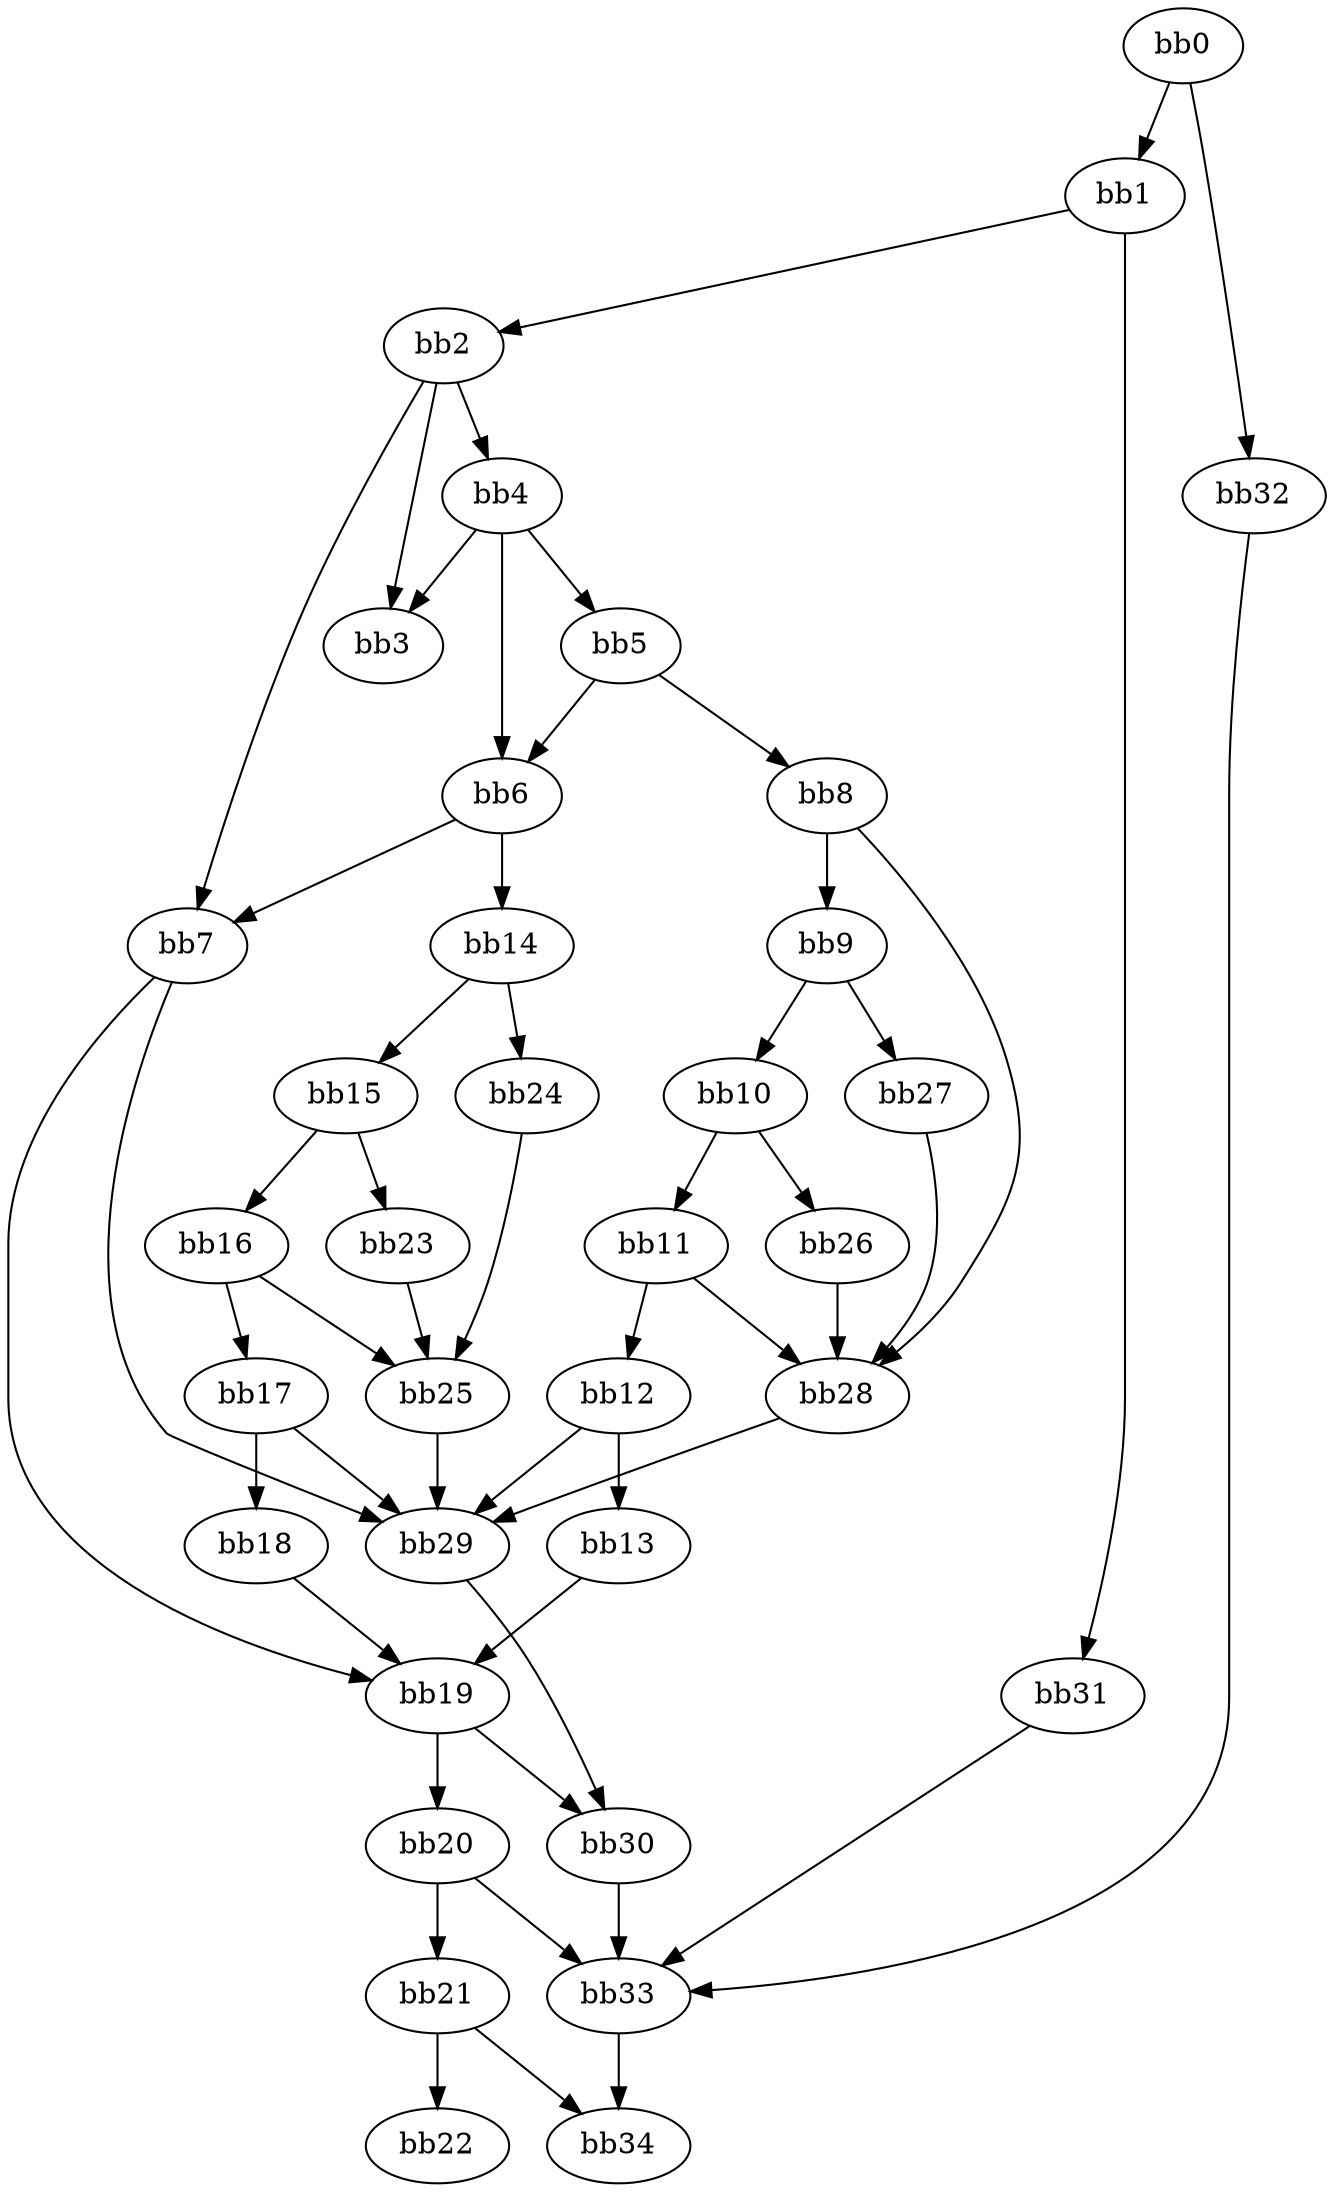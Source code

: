 digraph {
    0 [ label = "bb0\l" ]
    1 [ label = "bb1\l" ]
    2 [ label = "bb2\l" ]
    3 [ label = "bb3\l" ]
    4 [ label = "bb4\l" ]
    5 [ label = "bb5\l" ]
    6 [ label = "bb6\l" ]
    7 [ label = "bb7\l" ]
    8 [ label = "bb8\l" ]
    9 [ label = "bb9\l" ]
    10 [ label = "bb10\l" ]
    11 [ label = "bb11\l" ]
    12 [ label = "bb12\l" ]
    13 [ label = "bb13\l" ]
    14 [ label = "bb14\l" ]
    15 [ label = "bb15\l" ]
    16 [ label = "bb16\l" ]
    17 [ label = "bb17\l" ]
    18 [ label = "bb18\l" ]
    19 [ label = "bb19\l" ]
    20 [ label = "bb20\l" ]
    21 [ label = "bb21\l" ]
    22 [ label = "bb22\l" ]
    23 [ label = "bb23\l" ]
    24 [ label = "bb24\l" ]
    25 [ label = "bb25\l" ]
    26 [ label = "bb26\l" ]
    27 [ label = "bb27\l" ]
    28 [ label = "bb28\l" ]
    29 [ label = "bb29\l" ]
    30 [ label = "bb30\l" ]
    31 [ label = "bb31\l" ]
    32 [ label = "bb32\l" ]
    33 [ label = "bb33\l" ]
    34 [ label = "bb34\l" ]
    0 -> 1 [ ]
    0 -> 32 [ ]
    1 -> 2 [ ]
    1 -> 31 [ ]
    2 -> 3 [ ]
    2 -> 4 [ ]
    2 -> 7 [ ]
    4 -> 3 [ ]
    4 -> 5 [ ]
    4 -> 6 [ ]
    5 -> 6 [ ]
    5 -> 8 [ ]
    6 -> 7 [ ]
    6 -> 14 [ ]
    7 -> 19 [ ]
    7 -> 29 [ ]
    8 -> 9 [ ]
    8 -> 28 [ ]
    9 -> 10 [ ]
    9 -> 27 [ ]
    10 -> 11 [ ]
    10 -> 26 [ ]
    11 -> 12 [ ]
    11 -> 28 [ ]
    12 -> 13 [ ]
    12 -> 29 [ ]
    13 -> 19 [ ]
    14 -> 15 [ ]
    14 -> 24 [ ]
    15 -> 16 [ ]
    15 -> 23 [ ]
    16 -> 17 [ ]
    16 -> 25 [ ]
    17 -> 18 [ ]
    17 -> 29 [ ]
    18 -> 19 [ ]
    19 -> 20 [ ]
    19 -> 30 [ ]
    20 -> 21 [ ]
    20 -> 33 [ ]
    21 -> 22 [ ]
    21 -> 34 [ ]
    23 -> 25 [ ]
    24 -> 25 [ ]
    25 -> 29 [ ]
    26 -> 28 [ ]
    27 -> 28 [ ]
    28 -> 29 [ ]
    29 -> 30 [ ]
    30 -> 33 [ ]
    31 -> 33 [ ]
    32 -> 33 [ ]
    33 -> 34 [ ]
}

